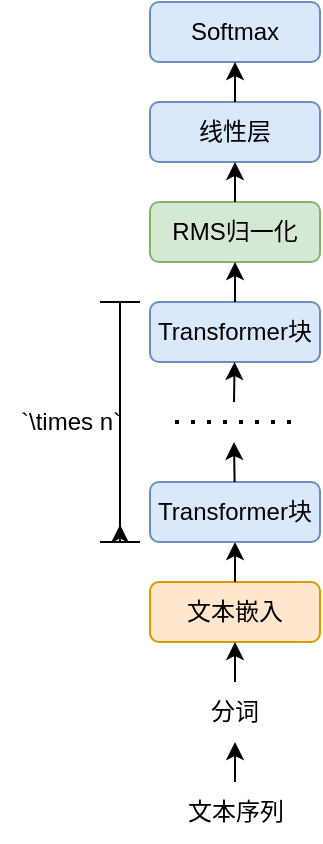 <mxfile version="24.0.7" type="github">
  <diagram name="第 1 页" id="TnP6nja6smuP0p-oWf90">
    <mxGraphModel dx="721" dy="408" grid="1" gridSize="10" guides="1" tooltips="1" connect="1" arrows="1" fold="1" page="1" pageScale="1" pageWidth="827" pageHeight="1169" math="0" shadow="0">
      <root>
        <mxCell id="0" />
        <mxCell id="1" parent="0" />
        <mxCell id="sZdEJVB9sNK9TB-2Sg2r-1" value="文本嵌入" style="rounded=1;whiteSpace=wrap;html=1;fillColor=#ffe6cc;strokeColor=#d79b00;" vertex="1" parent="1">
          <mxGeometry x="145" y="600" width="85" height="30" as="geometry" />
        </mxCell>
        <mxCell id="sZdEJVB9sNK9TB-2Sg2r-3" value="文本序列" style="text;html=1;align=center;verticalAlign=middle;whiteSpace=wrap;rounded=0;" vertex="1" parent="1">
          <mxGeometry x="157.5" y="700" width="60" height="30" as="geometry" />
        </mxCell>
        <mxCell id="sZdEJVB9sNK9TB-2Sg2r-4" value="" style="endArrow=classic;html=1;rounded=0;exitX=0.5;exitY=0;exitDx=0;exitDy=0;entryX=0.5;entryY=1;entryDx=0;entryDy=0;" edge="1" parent="1" source="sZdEJVB9sNK9TB-2Sg2r-3" target="sZdEJVB9sNK9TB-2Sg2r-5">
          <mxGeometry width="50" height="50" relative="1" as="geometry">
            <mxPoint x="340" y="580" as="sourcePoint" />
            <mxPoint x="195" y="680" as="targetPoint" />
          </mxGeometry>
        </mxCell>
        <mxCell id="sZdEJVB9sNK9TB-2Sg2r-8" value="" style="edgeStyle=orthogonalEdgeStyle;rounded=0;orthogonalLoop=1;jettySize=auto;html=1;exitX=0.5;exitY=0;exitDx=0;exitDy=0;entryX=0.5;entryY=1;entryDx=0;entryDy=0;" edge="1" parent="1" source="sZdEJVB9sNK9TB-2Sg2r-1" target="sZdEJVB9sNK9TB-2Sg2r-7">
          <mxGeometry relative="1" as="geometry">
            <mxPoint x="370" y="615" as="sourcePoint" />
            <mxPoint x="370" y="530" as="targetPoint" />
          </mxGeometry>
        </mxCell>
        <mxCell id="sZdEJVB9sNK9TB-2Sg2r-5" value="分词" style="text;html=1;align=center;verticalAlign=middle;whiteSpace=wrap;rounded=0;" vertex="1" parent="1">
          <mxGeometry x="165" y="650" width="45" height="30" as="geometry" />
        </mxCell>
        <mxCell id="sZdEJVB9sNK9TB-2Sg2r-6" value="" style="endArrow=classic;html=1;rounded=0;exitX=0.5;exitY=0;exitDx=0;exitDy=0;entryX=0.5;entryY=1;entryDx=0;entryDy=0;" edge="1" parent="1" source="sZdEJVB9sNK9TB-2Sg2r-5" target="sZdEJVB9sNK9TB-2Sg2r-1">
          <mxGeometry width="50" height="50" relative="1" as="geometry">
            <mxPoint x="340" y="580" as="sourcePoint" />
            <mxPoint x="390" y="530" as="targetPoint" />
          </mxGeometry>
        </mxCell>
        <mxCell id="sZdEJVB9sNK9TB-2Sg2r-7" value="Transformer块" style="rounded=1;whiteSpace=wrap;html=1;fillColor=#dae8fc;strokeColor=#6c8ebf;" vertex="1" parent="1">
          <mxGeometry x="145" y="550" width="85" height="30" as="geometry" />
        </mxCell>
        <mxCell id="sZdEJVB9sNK9TB-2Sg2r-9" value="Transformer块" style="rounded=1;whiteSpace=wrap;html=1;fillColor=#dae8fc;strokeColor=#6c8ebf;" vertex="1" parent="1">
          <mxGeometry x="145" y="460" width="85" height="30" as="geometry" />
        </mxCell>
        <mxCell id="sZdEJVB9sNK9TB-2Sg2r-10" value="" style="edgeStyle=orthogonalEdgeStyle;rounded=0;orthogonalLoop=1;jettySize=auto;html=1;exitX=0.5;exitY=0;exitDx=0;exitDy=0;" edge="1" parent="1">
          <mxGeometry relative="1" as="geometry">
            <mxPoint x="187.3" y="550" as="sourcePoint" />
            <mxPoint x="187" y="530" as="targetPoint" />
          </mxGeometry>
        </mxCell>
        <mxCell id="sZdEJVB9sNK9TB-2Sg2r-11" value="" style="endArrow=none;dashed=1;html=1;dashPattern=1 3;strokeWidth=2;rounded=0;" edge="1" parent="1">
          <mxGeometry width="50" height="50" relative="1" as="geometry">
            <mxPoint x="157.5" y="520" as="sourcePoint" />
            <mxPoint x="217.5" y="520" as="targetPoint" />
          </mxGeometry>
        </mxCell>
        <mxCell id="sZdEJVB9sNK9TB-2Sg2r-12" value="" style="edgeStyle=orthogonalEdgeStyle;rounded=0;orthogonalLoop=1;jettySize=auto;html=1;entryX=0.5;entryY=1;entryDx=0;entryDy=0;" edge="1" parent="1">
          <mxGeometry relative="1" as="geometry">
            <mxPoint x="187" y="510" as="sourcePoint" />
            <mxPoint x="187.3" y="490" as="targetPoint" />
          </mxGeometry>
        </mxCell>
        <mxCell id="sZdEJVB9sNK9TB-2Sg2r-15" value="RMS归一化" style="rounded=1;whiteSpace=wrap;html=1;fillColor=#d5e8d4;strokeColor=#82b366;" vertex="1" parent="1">
          <mxGeometry x="145" y="410" width="85" height="30" as="geometry" />
        </mxCell>
        <mxCell id="sZdEJVB9sNK9TB-2Sg2r-17" value="线性层" style="rounded=1;whiteSpace=wrap;html=1;fillColor=#dae8fc;strokeColor=#6c8ebf;" vertex="1" parent="1">
          <mxGeometry x="145" y="360" width="85" height="30" as="geometry" />
        </mxCell>
        <mxCell id="sZdEJVB9sNK9TB-2Sg2r-18" value="Softmax" style="rounded=1;whiteSpace=wrap;html=1;fillColor=#dae8fc;strokeColor=#6c8ebf;" vertex="1" parent="1">
          <mxGeometry x="145" y="310" width="85" height="30" as="geometry" />
        </mxCell>
        <mxCell id="sZdEJVB9sNK9TB-2Sg2r-19" value="" style="edgeStyle=orthogonalEdgeStyle;rounded=0;orthogonalLoop=1;jettySize=auto;html=1;exitX=0.5;exitY=0;exitDx=0;exitDy=0;entryX=0.5;entryY=1;entryDx=0;entryDy=0;" edge="1" parent="1" source="sZdEJVB9sNK9TB-2Sg2r-15" target="sZdEJVB9sNK9TB-2Sg2r-17">
          <mxGeometry relative="1" as="geometry">
            <mxPoint x="330" y="305" as="sourcePoint" />
            <mxPoint x="330.29" y="270" as="targetPoint" />
          </mxGeometry>
        </mxCell>
        <mxCell id="sZdEJVB9sNK9TB-2Sg2r-20" value="" style="edgeStyle=orthogonalEdgeStyle;rounded=0;orthogonalLoop=1;jettySize=auto;html=1;exitX=0.5;exitY=0;exitDx=0;exitDy=0;entryX=0.5;entryY=1;entryDx=0;entryDy=0;" edge="1" parent="1" source="sZdEJVB9sNK9TB-2Sg2r-17" target="sZdEJVB9sNK9TB-2Sg2r-18">
          <mxGeometry relative="1" as="geometry">
            <mxPoint x="205" y="330" as="sourcePoint" />
            <mxPoint x="205" y="305" as="targetPoint" />
          </mxGeometry>
        </mxCell>
        <mxCell id="sZdEJVB9sNK9TB-2Sg2r-21" value="" style="shape=crossbar;whiteSpace=wrap;html=1;rounded=1;direction=south;" vertex="1" parent="1">
          <mxGeometry x="120" y="460" width="20" height="120" as="geometry" />
        </mxCell>
        <mxCell id="sZdEJVB9sNK9TB-2Sg2r-28" value="" style="edgeStyle=orthogonalEdgeStyle;rounded=0;orthogonalLoop=1;jettySize=auto;html=1;exitX=0.5;exitY=0;exitDx=0;exitDy=0;entryX=0.5;entryY=1;entryDx=0;entryDy=0;" edge="1" parent="1" source="sZdEJVB9sNK9TB-2Sg2r-9" target="sZdEJVB9sNK9TB-2Sg2r-15">
          <mxGeometry relative="1" as="geometry">
            <mxPoint x="187.3" y="450" as="sourcePoint" />
            <mxPoint x="187.3" y="420" as="targetPoint" />
          </mxGeometry>
        </mxCell>
        <mxCell id="sZdEJVB9sNK9TB-2Sg2r-31" style="edgeStyle=orthogonalEdgeStyle;rounded=0;orthogonalLoop=1;jettySize=auto;html=1;exitX=1;exitY=0.5;exitDx=0;exitDy=0;exitPerimeter=0;entryX=0.928;entryY=0.498;entryDx=0;entryDy=0;entryPerimeter=0;" edge="1" parent="1" source="sZdEJVB9sNK9TB-2Sg2r-21" target="sZdEJVB9sNK9TB-2Sg2r-21">
          <mxGeometry relative="1" as="geometry" />
        </mxCell>
        <mxCell id="sZdEJVB9sNK9TB-2Sg2r-32" value="`\times n&lt;span style=&quot;background-color: initial;&quot;&gt;`&lt;/span&gt;" style="text;html=1;align=center;verticalAlign=middle;resizable=0;points=[];autosize=1;strokeColor=none;fillColor=none;" vertex="1" parent="1">
          <mxGeometry x="70" y="505" width="70" height="30" as="geometry" />
        </mxCell>
      </root>
    </mxGraphModel>
  </diagram>
</mxfile>
